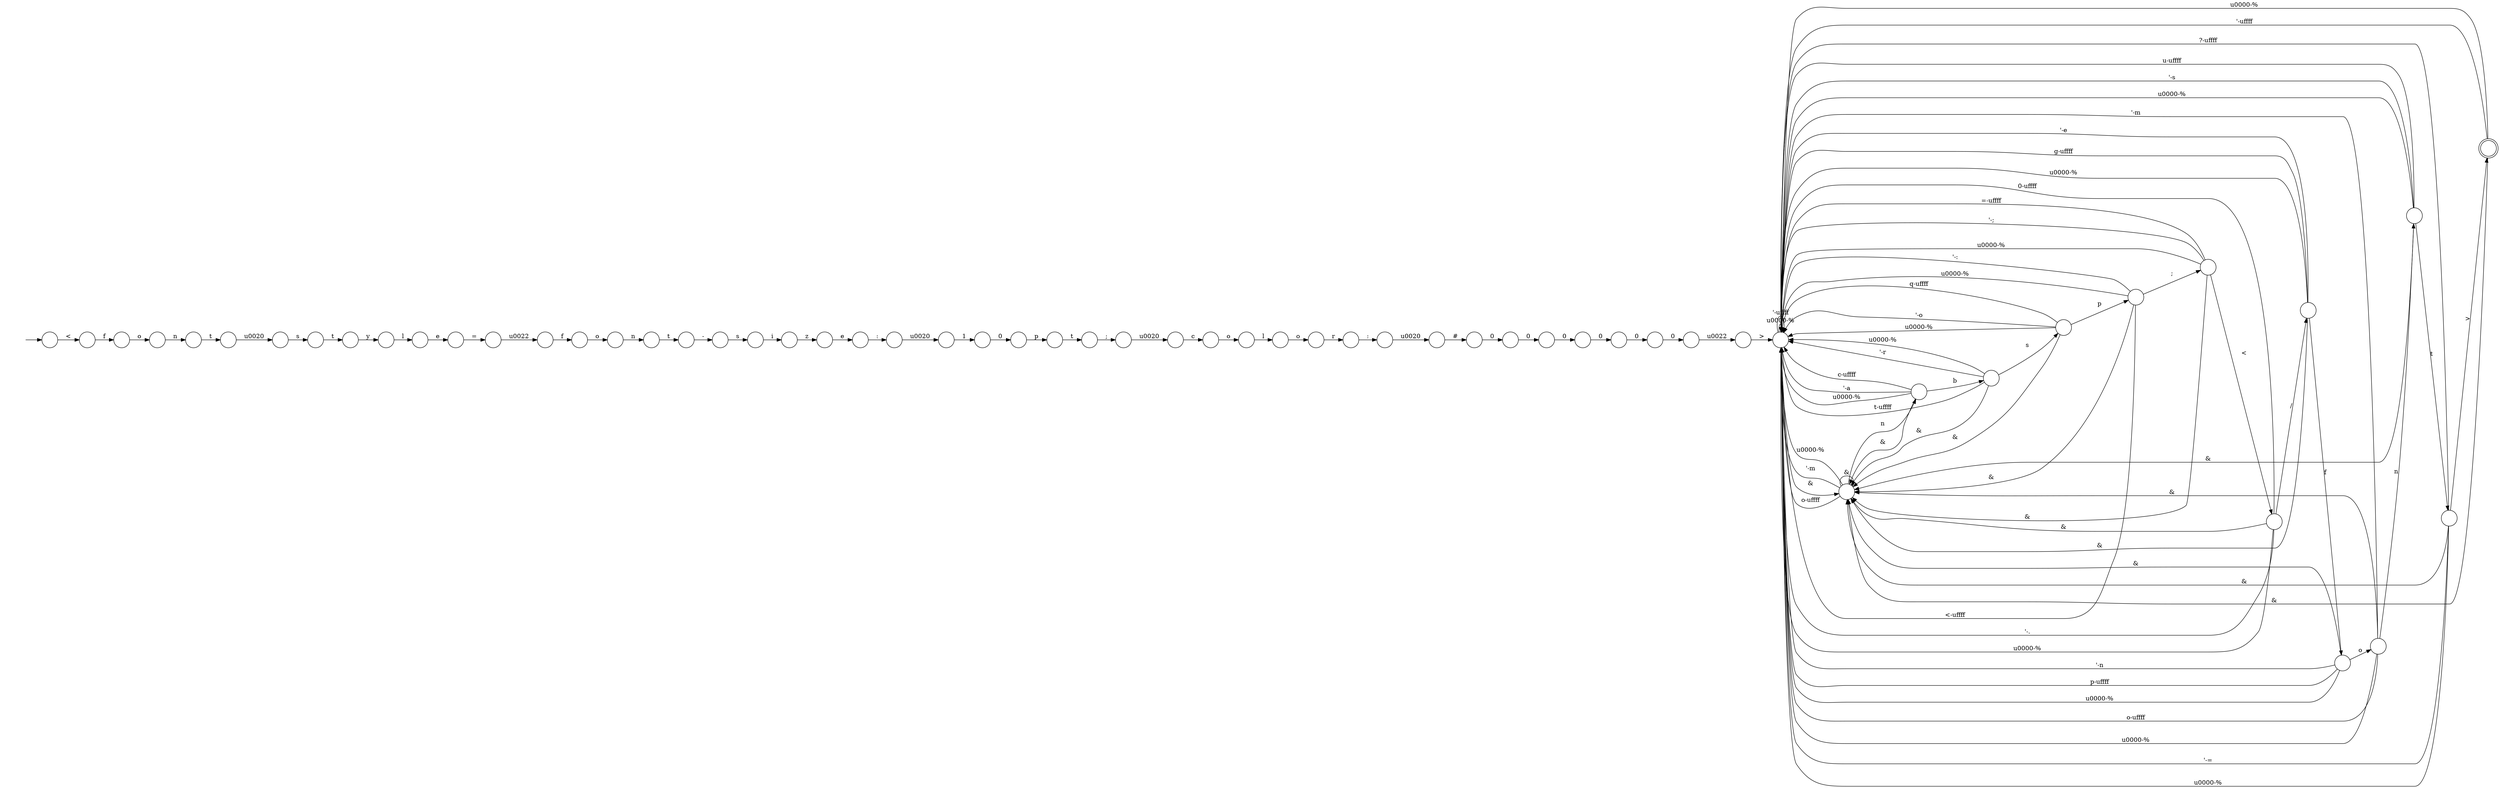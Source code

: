 digraph Automaton {
  rankdir = LR;
  0 [shape=circle,label=""];
  0 -> 52 [label="f"]
  1 [shape=circle,label=""];
  1 -> 14 [label="\u0022"]
  2 [shape=circle,label=""];
  2 -> 48 [label="0"]
  3 [shape=circle,label=""];
  3 -> 31 [label="l"]
  4 [shape=circle,label=""];
  4 -> 27 [label="t"]
  5 [shape=circle,label=""];
  5 -> 55 [label="n"]
  6 [shape=circle,label=""];
  6 -> 9 [label="\u0020"]
  7 [shape=circle,label=""];
  7 -> 40 [label="s"]
  8 [shape=circle,label=""];
  8 -> 11 [label="p"]
  9 [shape=circle,label=""];
  9 -> 19 [label="c"]
  10 [shape=circle,label=""];
  10 -> 56 [label="0"]
  11 [shape=circle,label=""];
  11 -> 33 [label="t"]
  12 [shape=circle,label=""];
  12 -> 46 [label="="]
  13 [shape=circle,label=""];
  13 -> 10 [label="#"]
  14 [shape=circle,label=""];
  14 -> 15 [label=">"]
  15 [shape=circle,label=""];
  15 -> 16 [label="&"]
  15 -> 15 [label="\u0000-%"]
  15 -> 15 [label="'-\uffff"]
  16 [shape=circle,label=""];
  16 -> 50 [label="n"]
  16 -> 16 [label="&"]
  16 -> 15 [label="o-\uffff"]
  16 -> 15 [label="\u0000-%"]
  16 -> 15 [label="'-m"]
  17 [shape=circle,label=""];
  17 -> 18 [label="\u0020"]
  18 [shape=circle,label=""];
  18 -> 38 [label="1"]
  19 [shape=circle,label=""];
  19 -> 44 [label="o"]
  20 [shape=circle,label=""];
  20 -> 3 [label="y"]
  21 [shape=circle,label=""];
  21 -> 37 [label="n"]
  21 -> 16 [label="&"]
  21 -> 15 [label="o-\uffff"]
  21 -> 15 [label="\u0000-%"]
  21 -> 15 [label="'-m"]
  22 [shape=circle,label=""];
  22 -> 15 [label="p-\uffff"]
  22 -> 15 [label="'-n"]
  22 -> 16 [label="&"]
  22 -> 15 [label="\u0000-%"]
  22 -> 21 [label="o"]
  23 [shape=circle,label=""];
  23 -> 57 [label="/"]
  23 -> 16 [label="&"]
  23 -> 15 [label="'-."]
  23 -> 15 [label="\u0000-%"]
  23 -> 15 [label="0-\uffff"]
  24 [shape=circle,label=""];
  initial [shape=plaintext,label=""];
  initial -> 24
  24 -> 42 [label="<"]
  25 [shape=circle,label=""];
  25 -> 30 [label="\u0020"]
  26 [shape=circle,label=""];
  26 -> 15 [label="'-;"]
  26 -> 15 [label="=-\uffff"]
  26 -> 16 [label="&"]
  26 -> 15 [label="\u0000-%"]
  26 -> 23 [label="<"]
  27 [shape=circle,label=""];
  27 -> 7 [label="-"]
  28 [shape=circle,label=""];
  28 -> 2 [label="0"]
  29 [shape=doublecircle,label=""];
  29 -> 16 [label="&"]
  29 -> 15 [label="\u0000-%"]
  29 -> 15 [label="'-\uffff"]
  30 [shape=circle,label=""];
  30 -> 41 [label="s"]
  31 [shape=circle,label=""];
  31 -> 12 [label="e"]
  32 [shape=circle,label=""];
  32 -> 17 [label=":"]
  33 [shape=circle,label=""];
  33 -> 6 [label=";"]
  34 [shape=circle,label=""];
  34 -> 35 [label=":"]
  35 [shape=circle,label=""];
  35 -> 13 [label="\u0020"]
  36 [shape=circle,label=""];
  36 -> 15 [label="<-\uffff"]
  36 -> 15 [label="'-:"]
  36 -> 16 [label="&"]
  36 -> 26 [label=";"]
  36 -> 15 [label="\u0000-%"]
  37 [shape=circle,label=""];
  37 -> 54 [label="t"]
  37 -> 16 [label="&"]
  37 -> 15 [label="\u0000-%"]
  37 -> 15 [label="u-\uffff"]
  37 -> 15 [label="'-s"]
  38 [shape=circle,label=""];
  38 -> 8 [label="0"]
  39 [shape=circle,label=""];
  39 -> 28 [label="0"]
  40 [shape=circle,label=""];
  40 -> 58 [label="i"]
  41 [shape=circle,label=""];
  41 -> 20 [label="t"]
  42 [shape=circle,label=""];
  42 -> 53 [label="f"]
  43 [shape=circle,label=""];
  43 -> 32 [label="e"]
  44 [shape=circle,label=""];
  44 -> 59 [label="l"]
  45 [shape=circle,label=""];
  45 -> 4 [label="n"]
  46 [shape=circle,label=""];
  46 -> 0 [label="\u0022"]
  47 [shape=circle,label=""];
  47 -> 16 [label="&"]
  47 -> 49 [label="s"]
  47 -> 15 [label="t-\uffff"]
  47 -> 15 [label="\u0000-%"]
  47 -> 15 [label="'-r"]
  48 [shape=circle,label=""];
  48 -> 1 [label="0"]
  49 [shape=circle,label=""];
  49 -> 15 [label="q-\uffff"]
  49 -> 15 [label="'-o"]
  49 -> 16 [label="&"]
  49 -> 36 [label="p"]
  49 -> 15 [label="\u0000-%"]
  50 [shape=circle,label=""];
  50 -> 16 [label="&"]
  50 -> 15 [label="'-a"]
  50 -> 47 [label="b"]
  50 -> 15 [label="\u0000-%"]
  50 -> 15 [label="c-\uffff"]
  51 [shape=circle,label=""];
  51 -> 34 [label="r"]
  52 [shape=circle,label=""];
  52 -> 45 [label="o"]
  53 [shape=circle,label=""];
  53 -> 5 [label="o"]
  54 [shape=circle,label=""];
  54 -> 16 [label="&"]
  54 -> 29 [label=">"]
  54 -> 15 [label="'-="]
  54 -> 15 [label="\u0000-%"]
  54 -> 15 [label="?-\uffff"]
  55 [shape=circle,label=""];
  55 -> 25 [label="t"]
  56 [shape=circle,label=""];
  56 -> 39 [label="0"]
  57 [shape=circle,label=""];
  57 -> 22 [label="f"]
  57 -> 16 [label="&"]
  57 -> 15 [label="g-\uffff"]
  57 -> 15 [label="'-e"]
  57 -> 15 [label="\u0000-%"]
  58 [shape=circle,label=""];
  58 -> 43 [label="z"]
  59 [shape=circle,label=""];
  59 -> 51 [label="o"]
}

